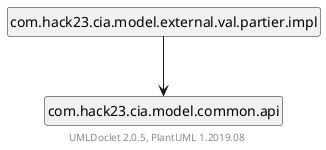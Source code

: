 @startuml
    set namespaceSeparator none
    hide circle
    hide empty fields
    hide empty methods

    com.hack23.cia.model.external.val.partier.impl --> com.hack23.cia.model.common.api

    ' Package links
    class "com.hack23.cia.model.external.val.partier.impl" [[com/hack23/cia/model/external/val/partier/impl/package-summary.html]] {
    }

    center footer UMLDoclet 2.0.5, PlantUML 1.2019.08
@enduml
